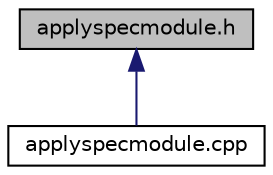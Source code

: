 digraph "applyspecmodule.h"
{
  edge [fontname="Helvetica",fontsize="10",labelfontname="Helvetica",labelfontsize="10"];
  node [fontname="Helvetica",fontsize="10",shape=record];
  Node1 [label="applyspecmodule.h",height=0.2,width=0.4,color="black", fillcolor="grey75", style="filled", fontcolor="black"];
  Node1 -> Node2 [dir="back",color="midnightblue",fontsize="10",style="solid"];
  Node2 [label="applyspecmodule.cpp",height=0.2,width=0.4,color="black", fillcolor="white", style="filled",URL="$applyspecmodule_8cpp.html",tooltip="Contains the module for python integration for additional applying speciation rates after a simulatio..."];
}
